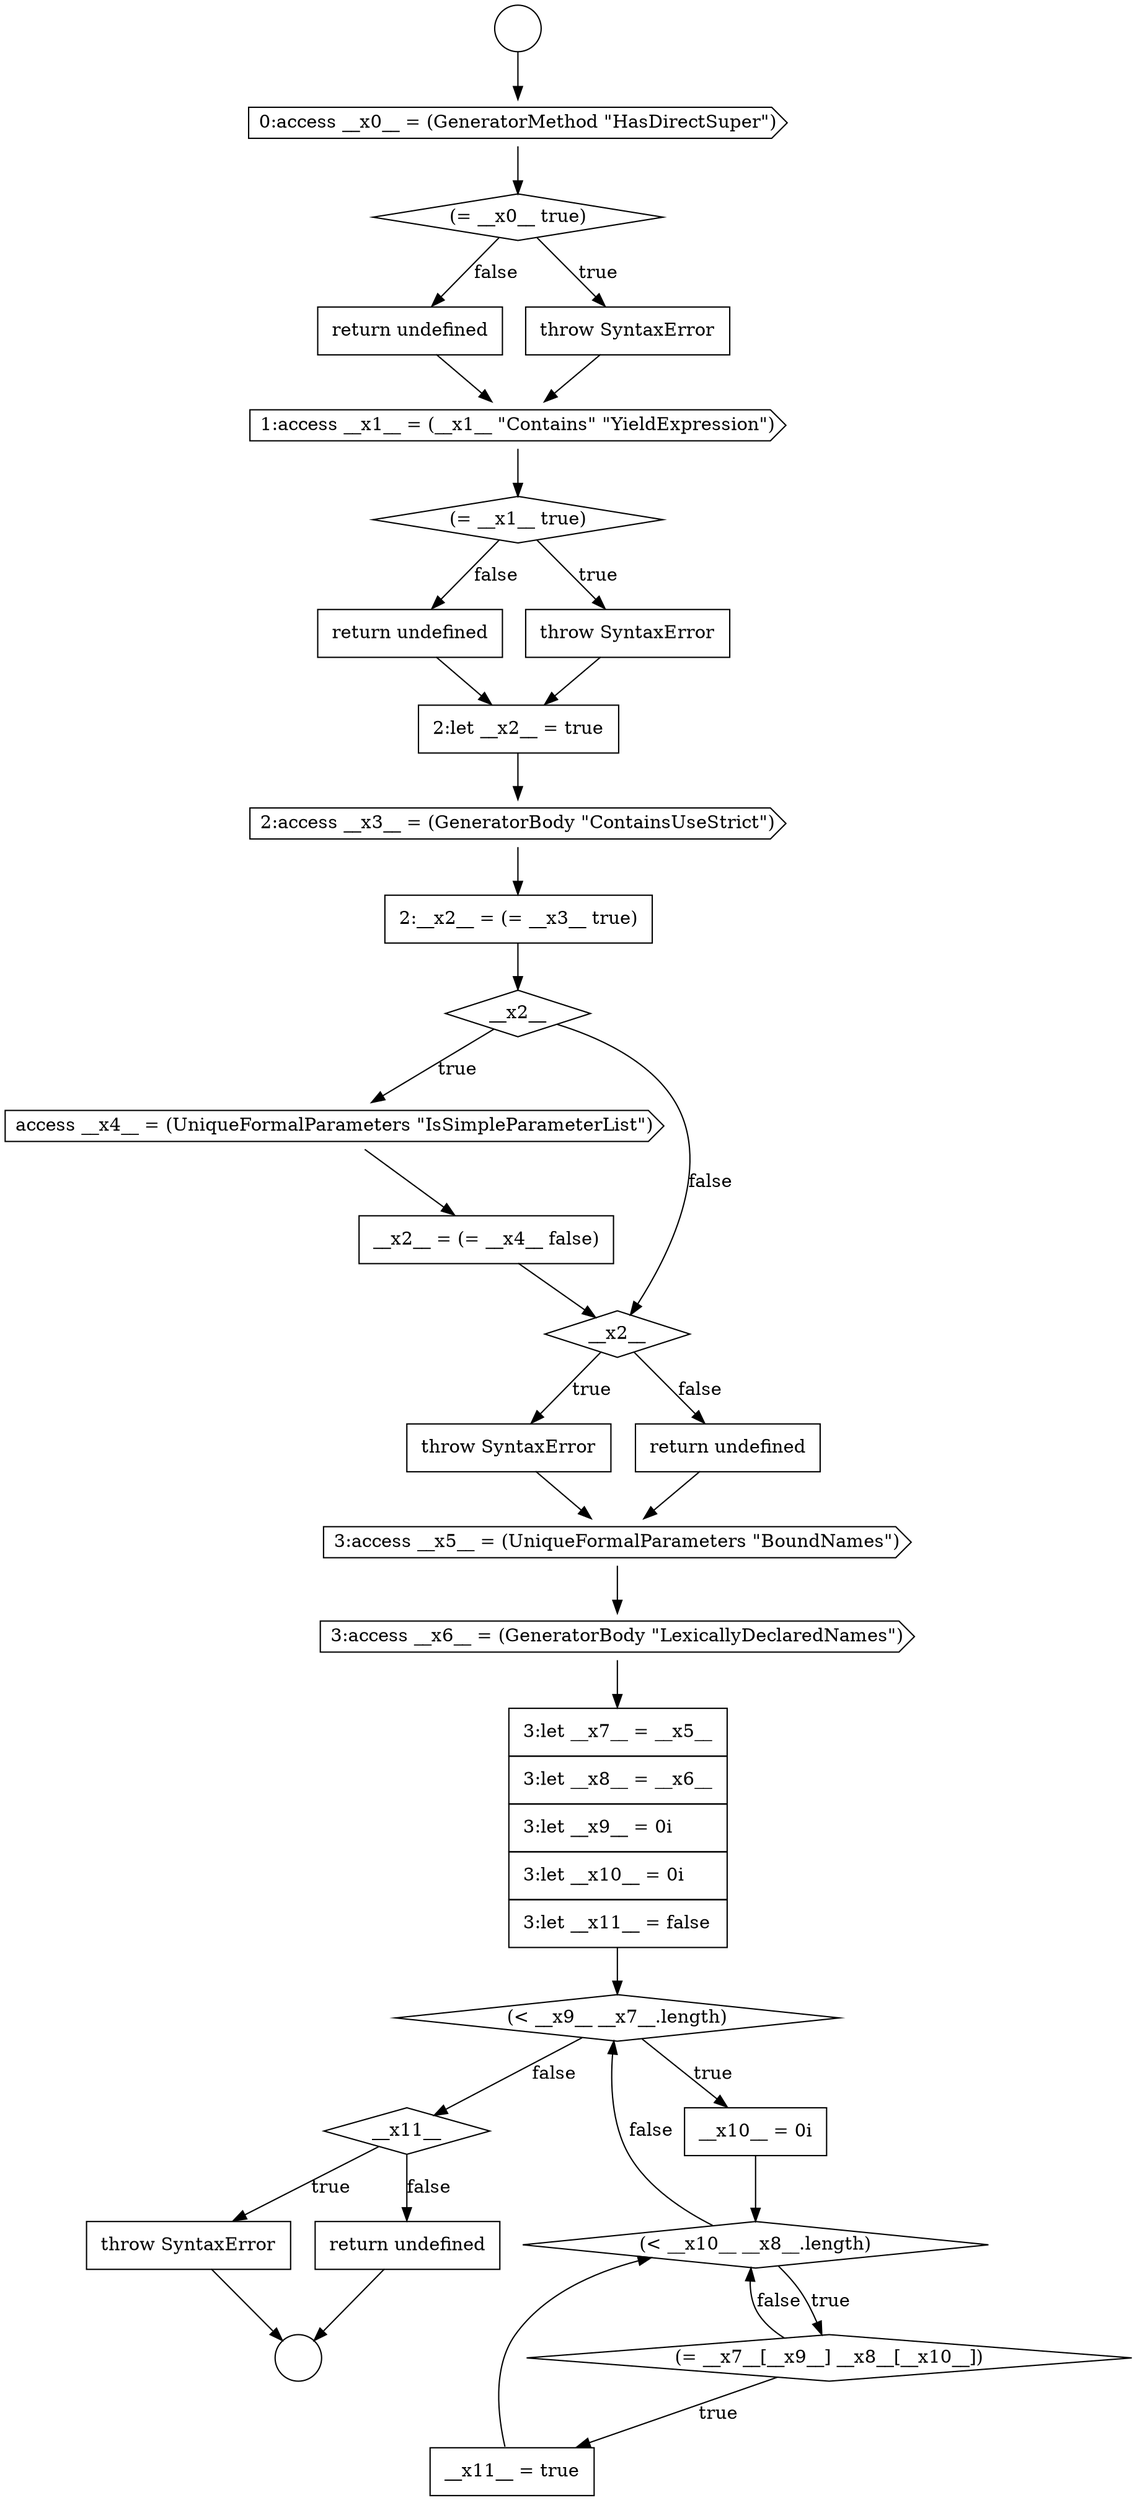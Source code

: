 digraph {
  node0 [shape=circle label=" " color="black" fillcolor="white" style=filled]
  node5 [shape=none, margin=0, label=<<font color="black">
    <table border="0" cellborder="1" cellspacing="0" cellpadding="10">
      <tr><td align="left">return undefined</td></tr>
    </table>
  </font>> color="black" fillcolor="white" style=filled]
  node10 [shape=none, margin=0, label=<<font color="black">
    <table border="0" cellborder="1" cellspacing="0" cellpadding="10">
      <tr><td align="left">2:let __x2__ = true</td></tr>
    </table>
  </font>> color="black" fillcolor="white" style=filled]
  node14 [shape=cds, label=<<font color="black">access __x4__ = (UniqueFormalParameters &quot;IsSimpleParameterList&quot;)</font>> color="black" fillcolor="white" style=filled]
  node1 [shape=circle label=" " color="black" fillcolor="white" style=filled]
  node6 [shape=cds, label=<<font color="black">1:access __x1__ = (__x1__ &quot;Contains&quot; &quot;YieldExpression&quot;)</font>> color="black" fillcolor="white" style=filled]
  node9 [shape=none, margin=0, label=<<font color="black">
    <table border="0" cellborder="1" cellspacing="0" cellpadding="10">
      <tr><td align="left">return undefined</td></tr>
    </table>
  </font>> color="black" fillcolor="white" style=filled]
  node13 [shape=diamond, label=<<font color="black">__x2__</font>> color="black" fillcolor="white" style=filled]
  node2 [shape=cds, label=<<font color="black">0:access __x0__ = (GeneratorMethod &quot;HasDirectSuper&quot;)</font>> color="black" fillcolor="white" style=filled]
  node17 [shape=none, margin=0, label=<<font color="black">
    <table border="0" cellborder="1" cellspacing="0" cellpadding="10">
      <tr><td align="left">throw SyntaxError</td></tr>
    </table>
  </font>> color="black" fillcolor="white" style=filled]
  node12 [shape=none, margin=0, label=<<font color="black">
    <table border="0" cellborder="1" cellspacing="0" cellpadding="10">
      <tr><td align="left">2:__x2__ = (= __x3__ true)</td></tr>
    </table>
  </font>> color="black" fillcolor="white" style=filled]
  node7 [shape=diamond, label=<<font color="black">(= __x1__ true)</font>> color="black" fillcolor="white" style=filled]
  node3 [shape=diamond, label=<<font color="black">(= __x0__ true)</font>> color="black" fillcolor="white" style=filled]
  node18 [shape=none, margin=0, label=<<font color="black">
    <table border="0" cellborder="1" cellspacing="0" cellpadding="10">
      <tr><td align="left">return undefined</td></tr>
    </table>
  </font>> color="black" fillcolor="white" style=filled]
  node16 [shape=diamond, label=<<font color="black">__x2__</font>> color="black" fillcolor="white" style=filled]
  node11 [shape=cds, label=<<font color="black">2:access __x3__ = (GeneratorBody &quot;ContainsUseStrict&quot;)</font>> color="black" fillcolor="white" style=filled]
  node8 [shape=none, margin=0, label=<<font color="black">
    <table border="0" cellborder="1" cellspacing="0" cellpadding="10">
      <tr><td align="left">throw SyntaxError</td></tr>
    </table>
  </font>> color="black" fillcolor="white" style=filled]
  node19 [shape=cds, label=<<font color="black">3:access __x5__ = (UniqueFormalParameters &quot;BoundNames&quot;)</font>> color="black" fillcolor="white" style=filled]
  node4 [shape=none, margin=0, label=<<font color="black">
    <table border="0" cellborder="1" cellspacing="0" cellpadding="10">
      <tr><td align="left">throw SyntaxError</td></tr>
    </table>
  </font>> color="black" fillcolor="white" style=filled]
  node15 [shape=none, margin=0, label=<<font color="black">
    <table border="0" cellborder="1" cellspacing="0" cellpadding="10">
      <tr><td align="left">__x2__ = (= __x4__ false)</td></tr>
    </table>
  </font>> color="black" fillcolor="white" style=filled]
  node24 [shape=diamond, label=<<font color="black">(&lt; __x10__ __x8__.length)</font>> color="black" fillcolor="white" style=filled]
  node25 [shape=diamond, label=<<font color="black">(= __x7__[__x9__] __x8__[__x10__])</font>> color="black" fillcolor="white" style=filled]
  node20 [shape=cds, label=<<font color="black">3:access __x6__ = (GeneratorBody &quot;LexicallyDeclaredNames&quot;)</font>> color="black" fillcolor="white" style=filled]
  node29 [shape=none, margin=0, label=<<font color="black">
    <table border="0" cellborder="1" cellspacing="0" cellpadding="10">
      <tr><td align="left">return undefined</td></tr>
    </table>
  </font>> color="black" fillcolor="white" style=filled]
  node28 [shape=none, margin=0, label=<<font color="black">
    <table border="0" cellborder="1" cellspacing="0" cellpadding="10">
      <tr><td align="left">throw SyntaxError</td></tr>
    </table>
  </font>> color="black" fillcolor="white" style=filled]
  node21 [shape=none, margin=0, label=<<font color="black">
    <table border="0" cellborder="1" cellspacing="0" cellpadding="10">
      <tr><td align="left">3:let __x7__ = __x5__</td></tr>
      <tr><td align="left">3:let __x8__ = __x6__</td></tr>
      <tr><td align="left">3:let __x9__ = 0i</td></tr>
      <tr><td align="left">3:let __x10__ = 0i</td></tr>
      <tr><td align="left">3:let __x11__ = false</td></tr>
    </table>
  </font>> color="black" fillcolor="white" style=filled]
  node22 [shape=diamond, label=<<font color="black">(&lt; __x9__ __x7__.length)</font>> color="black" fillcolor="white" style=filled]
  node27 [shape=diamond, label=<<font color="black">__x11__</font>> color="black" fillcolor="white" style=filled]
  node26 [shape=none, margin=0, label=<<font color="black">
    <table border="0" cellborder="1" cellspacing="0" cellpadding="10">
      <tr><td align="left">__x11__ = true</td></tr>
    </table>
  </font>> color="black" fillcolor="white" style=filled]
  node23 [shape=none, margin=0, label=<<font color="black">
    <table border="0" cellborder="1" cellspacing="0" cellpadding="10">
      <tr><td align="left">__x10__ = 0i</td></tr>
    </table>
  </font>> color="black" fillcolor="white" style=filled]
  node5 -> node6 [ color="black"]
  node28 -> node1 [ color="black"]
  node11 -> node12 [ color="black"]
  node7 -> node8 [label=<<font color="black">true</font>> color="black"]
  node7 -> node9 [label=<<font color="black">false</font>> color="black"]
  node19 -> node20 [ color="black"]
  node0 -> node2 [ color="black"]
  node9 -> node10 [ color="black"]
  node27 -> node28 [label=<<font color="black">true</font>> color="black"]
  node27 -> node29 [label=<<font color="black">false</font>> color="black"]
  node21 -> node22 [ color="black"]
  node20 -> node21 [ color="black"]
  node29 -> node1 [ color="black"]
  node25 -> node26 [label=<<font color="black">true</font>> color="black"]
  node25 -> node24 [label=<<font color="black">false</font>> color="black"]
  node24 -> node25 [label=<<font color="black">true</font>> color="black"]
  node24 -> node22 [label=<<font color="black">false</font>> color="black"]
  node4 -> node6 [ color="black"]
  node18 -> node19 [ color="black"]
  node17 -> node19 [ color="black"]
  node2 -> node3 [ color="black"]
  node3 -> node4 [label=<<font color="black">true</font>> color="black"]
  node3 -> node5 [label=<<font color="black">false</font>> color="black"]
  node15 -> node16 [ color="black"]
  node22 -> node23 [label=<<font color="black">true</font>> color="black"]
  node22 -> node27 [label=<<font color="black">false</font>> color="black"]
  node26 -> node24 [ color="black"]
  node12 -> node13 [ color="black"]
  node13 -> node14 [label=<<font color="black">true</font>> color="black"]
  node13 -> node16 [label=<<font color="black">false</font>> color="black"]
  node6 -> node7 [ color="black"]
  node8 -> node10 [ color="black"]
  node23 -> node24 [ color="black"]
  node14 -> node15 [ color="black"]
  node10 -> node11 [ color="black"]
  node16 -> node17 [label=<<font color="black">true</font>> color="black"]
  node16 -> node18 [label=<<font color="black">false</font>> color="black"]
}

